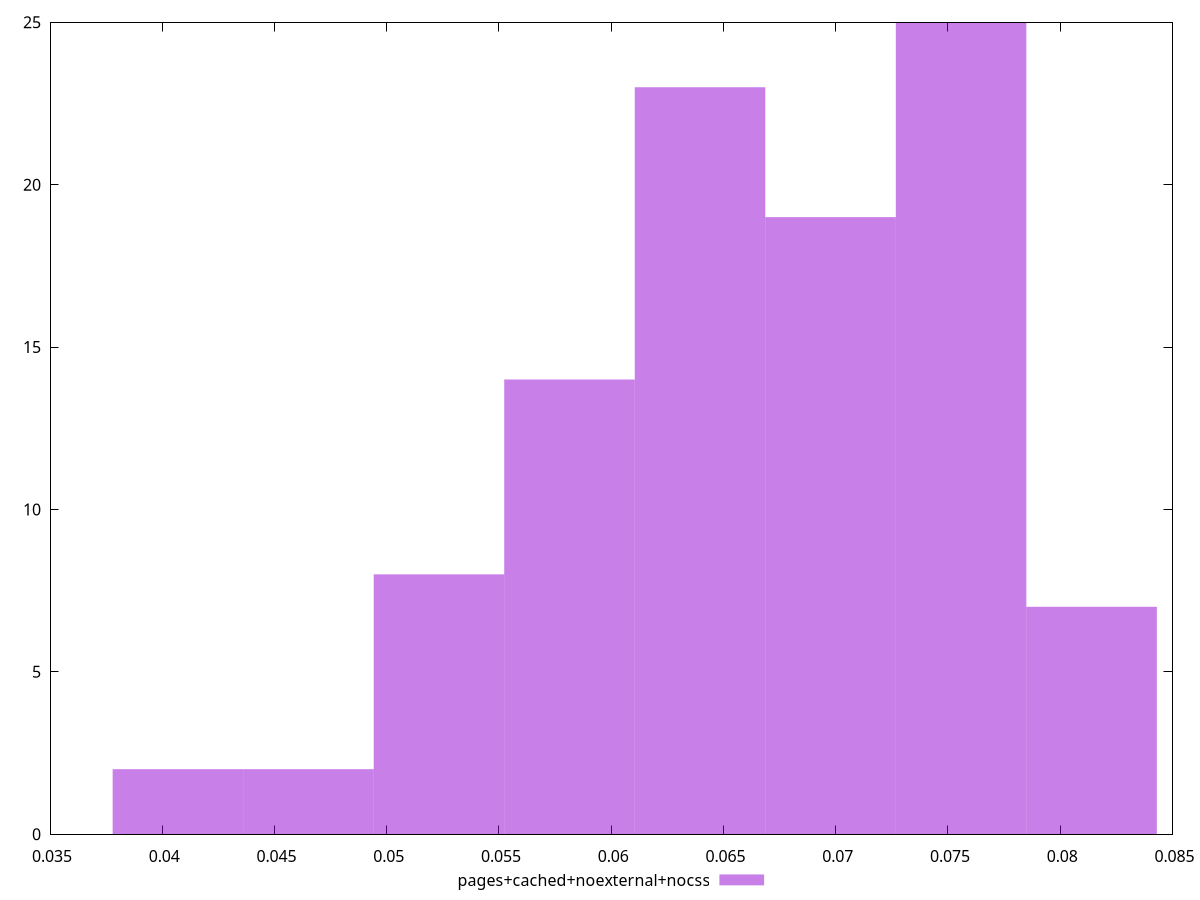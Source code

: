 $_pagesCachedNoexternalNocss <<EOF
0.0639543274702926 23
0.07558238701034581 25
0.06976835724031921 19
0.0813964167803724 7
0.046512238160212806 2
0.058140297700266005 14
0.05232626793023941 8
0.0406982083901862 2
EOF
set key outside below
set terminal pngcairo
set output "report_00005_2020-11-02T22-26-11.212Z/network-rtt/pages+cached+noexternal+nocss//raw_hist.png"
set yrange [0:25]
set boxwidth 0.005814029770026601
set style fill transparent solid 0.5 noborder
plot $_pagesCachedNoexternalNocss title "pages+cached+noexternal+nocss" with boxes ,
